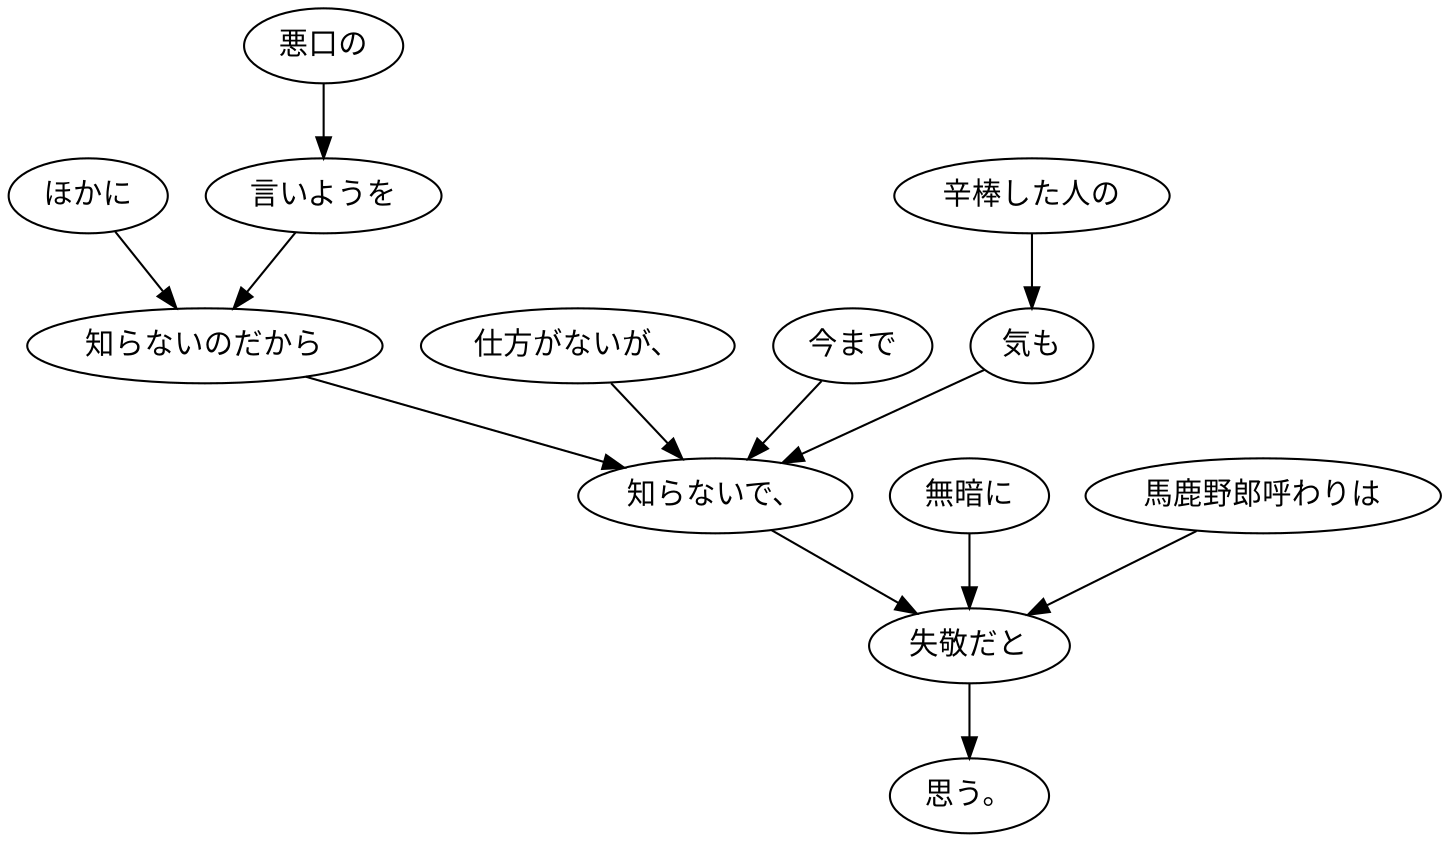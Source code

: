 digraph graph178 {
	node0 [label="ほかに"];
	node1 [label="悪口の"];
	node2 [label="言いようを"];
	node3 [label="知らないのだから"];
	node4 [label="仕方がないが、"];
	node5 [label="今まで"];
	node6 [label="辛棒した人の"];
	node7 [label="気も"];
	node8 [label="知らないで、"];
	node9 [label="無暗に"];
	node10 [label="馬鹿野郎呼わりは"];
	node11 [label="失敬だと"];
	node12 [label="思う。"];
	node0 -> node3;
	node1 -> node2;
	node2 -> node3;
	node3 -> node8;
	node4 -> node8;
	node5 -> node8;
	node6 -> node7;
	node7 -> node8;
	node8 -> node11;
	node9 -> node11;
	node10 -> node11;
	node11 -> node12;
}
